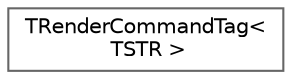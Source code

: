 digraph "Graphical Class Hierarchy"
{
 // INTERACTIVE_SVG=YES
 // LATEX_PDF_SIZE
  bgcolor="transparent";
  edge [fontname=Helvetica,fontsize=10,labelfontname=Helvetica,labelfontsize=10];
  node [fontname=Helvetica,fontsize=10,shape=box,height=0.2,width=0.4];
  rankdir="LR";
  Node0 [id="Node000000",label="TRenderCommandTag\<\l TSTR \>",height=0.2,width=0.4,color="grey40", fillcolor="white", style="filled",URL="$d8/dde/structTRenderCommandTag.html",tooltip="Type that contains profiler data necessary to mark up render commands for various profilers."];
}
